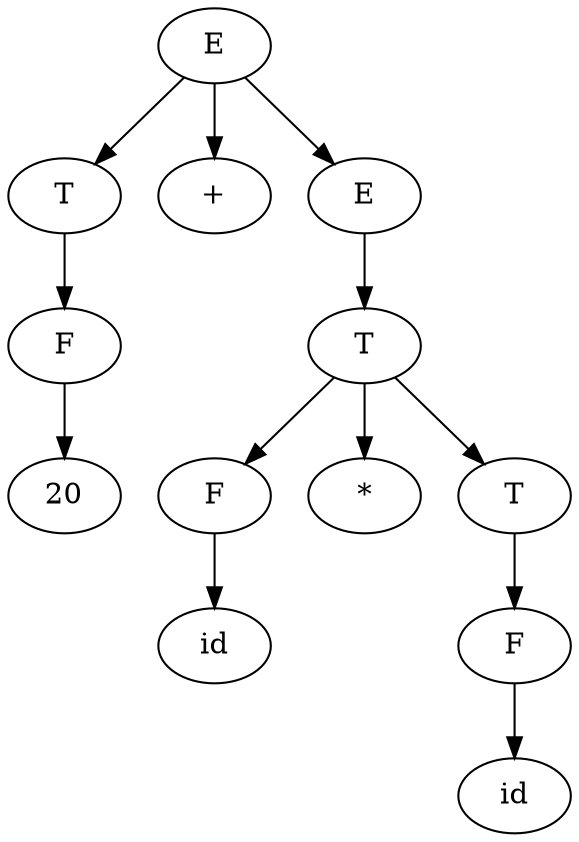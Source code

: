 digraph Tree {
  0 [label="E"];
  0 -> 1;
  1 [label="T"];
  1 -> 2;
  2 [label="F"];
  2 -> 3;
  3 [label="20"];
  0 -> 4;
  4 [label="+"];
  0 -> 5;
  5 [label="E"];
  5 -> 6;
  6 [label="T"];
  6 -> 7;
  7 [label="F"];
  7 -> 8;
  8 [label="id"];
  6 -> 9;
  9 [label="*"];
  6 -> 10;
  10 [label="T"];
  10 -> 11;
  11 [label="F"];
  11 -> 12;
  12 [label="id"];
}
